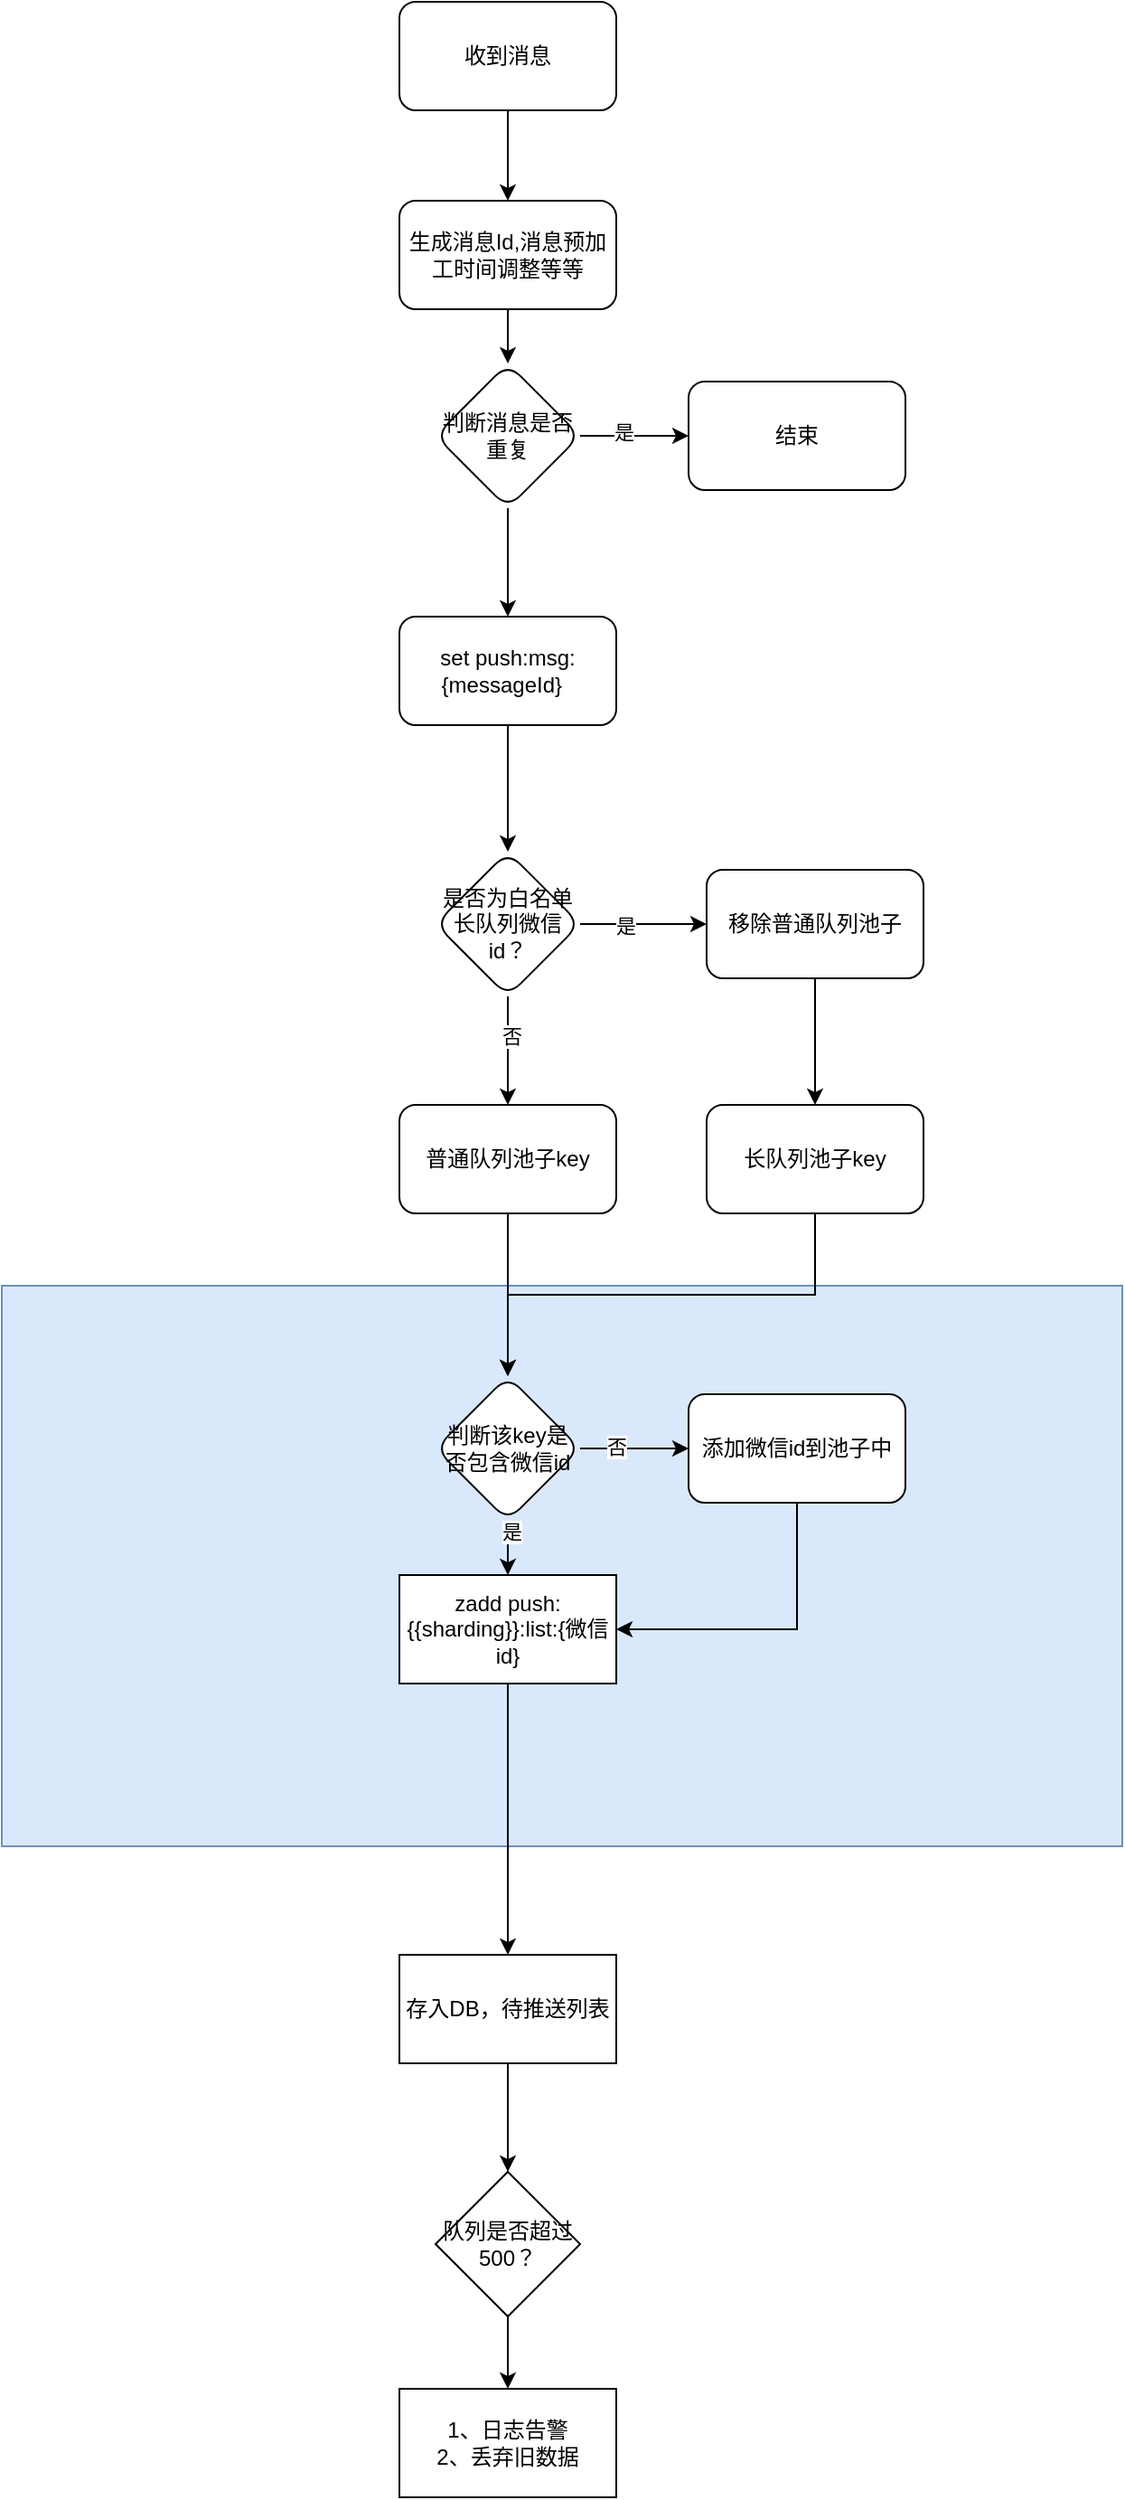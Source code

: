 <mxfile version="25.0.3">
  <diagram name="第 1 页" id="yM1FcHxh0TfIORd4exy4">
    <mxGraphModel dx="984" dy="1876" grid="1" gridSize="10" guides="1" tooltips="1" connect="1" arrows="1" fold="1" page="1" pageScale="1" pageWidth="827" pageHeight="1169" math="0" shadow="0">
      <root>
        <mxCell id="0" />
        <mxCell id="1" parent="0" />
        <mxCell id="roJMkj0LP4R8FdODdgCc-3" value="" style="rounded=0;whiteSpace=wrap;html=1;fillColor=#dae8fc;strokeColor=#6c8ebf;" parent="1" vertex="1">
          <mxGeometry x="120" y="300" width="620" height="310" as="geometry" />
        </mxCell>
        <mxCell id="spIjIB3Fh69WIwpA02LG-2" value="" style="edgeStyle=orthogonalEdgeStyle;rounded=0;orthogonalLoop=1;jettySize=auto;html=1;" parent="1" source="BucBX8Afqsv7EcoYQEeD-1" target="spIjIB3Fh69WIwpA02LG-1" edge="1">
          <mxGeometry relative="1" as="geometry" />
        </mxCell>
        <mxCell id="BucBX8Afqsv7EcoYQEeD-1" value="收到消息" style="rounded=1;whiteSpace=wrap;html=1;" parent="1" vertex="1">
          <mxGeometry x="340" y="-410" width="120" height="60" as="geometry" />
        </mxCell>
        <mxCell id="4f2BKEw60wll3AKwPojD-2" value="" style="edgeStyle=orthogonalEdgeStyle;rounded=0;orthogonalLoop=1;jettySize=auto;html=1;" edge="1" parent="1" source="spIjIB3Fh69WIwpA02LG-1" target="4f2BKEw60wll3AKwPojD-1">
          <mxGeometry relative="1" as="geometry" />
        </mxCell>
        <mxCell id="spIjIB3Fh69WIwpA02LG-1" value="生成消息Id,消息预加工时间调整等等" style="rounded=1;whiteSpace=wrap;html=1;" parent="1" vertex="1">
          <mxGeometry x="340" y="-300" width="120" height="60" as="geometry" />
        </mxCell>
        <mxCell id="5roH2hSay-TzDHHU6k5d-6" value="" style="edgeStyle=orthogonalEdgeStyle;rounded=0;orthogonalLoop=1;jettySize=auto;html=1;" parent="1" source="spIjIB3Fh69WIwpA02LG-42" target="5roH2hSay-TzDHHU6k5d-5" edge="1">
          <mxGeometry relative="1" as="geometry" />
        </mxCell>
        <mxCell id="spIjIB3Fh69WIwpA02LG-42" value="set push:msg:{messageId}&amp;nbsp;&amp;nbsp;" style="rounded=1;whiteSpace=wrap;html=1;" parent="1" vertex="1">
          <mxGeometry x="340" y="-70" width="120" height="60" as="geometry" />
        </mxCell>
        <mxCell id="5roH2hSay-TzDHHU6k5d-8" value="" style="edgeStyle=orthogonalEdgeStyle;rounded=0;orthogonalLoop=1;jettySize=auto;html=1;" parent="1" source="5roH2hSay-TzDHHU6k5d-5" target="5roH2hSay-TzDHHU6k5d-7" edge="1">
          <mxGeometry relative="1" as="geometry" />
        </mxCell>
        <mxCell id="5roH2hSay-TzDHHU6k5d-9" value="是" style="edgeLabel;html=1;align=center;verticalAlign=middle;resizable=0;points=[];" parent="5roH2hSay-TzDHHU6k5d-8" vertex="1" connectable="0">
          <mxGeometry x="-0.3" y="-1" relative="1" as="geometry">
            <mxPoint as="offset" />
          </mxGeometry>
        </mxCell>
        <mxCell id="5roH2hSay-TzDHHU6k5d-14" value="" style="edgeStyle=orthogonalEdgeStyle;rounded=0;orthogonalLoop=1;jettySize=auto;html=1;" parent="1" source="5roH2hSay-TzDHHU6k5d-5" target="5roH2hSay-TzDHHU6k5d-13" edge="1">
          <mxGeometry relative="1" as="geometry" />
        </mxCell>
        <mxCell id="5roH2hSay-TzDHHU6k5d-15" value="否" style="edgeLabel;html=1;align=center;verticalAlign=middle;resizable=0;points=[];" parent="5roH2hSay-TzDHHU6k5d-14" vertex="1" connectable="0">
          <mxGeometry x="-0.267" y="2" relative="1" as="geometry">
            <mxPoint as="offset" />
          </mxGeometry>
        </mxCell>
        <mxCell id="5roH2hSay-TzDHHU6k5d-5" value="是否为白名单长队列微信id？" style="rhombus;whiteSpace=wrap;html=1;rounded=1;" parent="1" vertex="1">
          <mxGeometry x="360" y="60" width="80" height="80" as="geometry" />
        </mxCell>
        <mxCell id="5roH2hSay-TzDHHU6k5d-17" value="" style="edgeStyle=orthogonalEdgeStyle;rounded=0;orthogonalLoop=1;jettySize=auto;html=1;" parent="1" source="5roH2hSay-TzDHHU6k5d-7" target="5roH2hSay-TzDHHU6k5d-16" edge="1">
          <mxGeometry relative="1" as="geometry" />
        </mxCell>
        <mxCell id="5roH2hSay-TzDHHU6k5d-7" value="移除普通队列池子" style="whiteSpace=wrap;html=1;rounded=1;" parent="1" vertex="1">
          <mxGeometry x="510" y="70" width="120" height="60" as="geometry" />
        </mxCell>
        <mxCell id="5roH2hSay-TzDHHU6k5d-19" value="" style="edgeStyle=orthogonalEdgeStyle;rounded=0;orthogonalLoop=1;jettySize=auto;html=1;" parent="1" source="5roH2hSay-TzDHHU6k5d-13" target="5roH2hSay-TzDHHU6k5d-18" edge="1">
          <mxGeometry relative="1" as="geometry" />
        </mxCell>
        <mxCell id="5roH2hSay-TzDHHU6k5d-13" value="普通队列池子key" style="whiteSpace=wrap;html=1;rounded=1;" parent="1" vertex="1">
          <mxGeometry x="340" y="200" width="120" height="60" as="geometry" />
        </mxCell>
        <mxCell id="5roH2hSay-TzDHHU6k5d-38" style="edgeStyle=orthogonalEdgeStyle;rounded=0;orthogonalLoop=1;jettySize=auto;html=1;exitX=0.5;exitY=1;exitDx=0;exitDy=0;entryX=0.5;entryY=0;entryDx=0;entryDy=0;" parent="1" source="5roH2hSay-TzDHHU6k5d-16" target="5roH2hSay-TzDHHU6k5d-18" edge="1">
          <mxGeometry relative="1" as="geometry" />
        </mxCell>
        <mxCell id="5roH2hSay-TzDHHU6k5d-16" value="长队列池子key" style="whiteSpace=wrap;html=1;rounded=1;" parent="1" vertex="1">
          <mxGeometry x="510" y="200" width="120" height="60" as="geometry" />
        </mxCell>
        <mxCell id="5roH2hSay-TzDHHU6k5d-21" value="" style="edgeStyle=orthogonalEdgeStyle;rounded=0;orthogonalLoop=1;jettySize=auto;html=1;" parent="1" source="5roH2hSay-TzDHHU6k5d-18" target="5roH2hSay-TzDHHU6k5d-20" edge="1">
          <mxGeometry relative="1" as="geometry" />
        </mxCell>
        <mxCell id="5roH2hSay-TzDHHU6k5d-26" value="否" style="edgeLabel;html=1;align=center;verticalAlign=middle;resizable=0;points=[];" parent="5roH2hSay-TzDHHU6k5d-21" vertex="1" connectable="0">
          <mxGeometry x="-0.333" y="1" relative="1" as="geometry">
            <mxPoint as="offset" />
          </mxGeometry>
        </mxCell>
        <mxCell id="5roH2hSay-TzDHHU6k5d-24" style="edgeStyle=orthogonalEdgeStyle;rounded=0;orthogonalLoop=1;jettySize=auto;html=1;exitX=0.5;exitY=1;exitDx=0;exitDy=0;entryX=0.5;entryY=0;entryDx=0;entryDy=0;" parent="1" source="5roH2hSay-TzDHHU6k5d-18" target="5roH2hSay-TzDHHU6k5d-22" edge="1">
          <mxGeometry relative="1" as="geometry" />
        </mxCell>
        <mxCell id="5roH2hSay-TzDHHU6k5d-27" value="是" style="edgeLabel;html=1;align=center;verticalAlign=middle;resizable=0;points=[];" parent="5roH2hSay-TzDHHU6k5d-24" vertex="1" connectable="0">
          <mxGeometry x="-0.6" y="2" relative="1" as="geometry">
            <mxPoint as="offset" />
          </mxGeometry>
        </mxCell>
        <mxCell id="5roH2hSay-TzDHHU6k5d-18" value="判断该key是否包含微信id" style="rhombus;whiteSpace=wrap;html=1;rounded=1;" parent="1" vertex="1">
          <mxGeometry x="360" y="350" width="80" height="80" as="geometry" />
        </mxCell>
        <mxCell id="5roH2hSay-TzDHHU6k5d-28" style="edgeStyle=orthogonalEdgeStyle;rounded=0;orthogonalLoop=1;jettySize=auto;html=1;exitX=0.5;exitY=1;exitDx=0;exitDy=0;entryX=1;entryY=0.5;entryDx=0;entryDy=0;" parent="1" source="5roH2hSay-TzDHHU6k5d-20" target="5roH2hSay-TzDHHU6k5d-22" edge="1">
          <mxGeometry relative="1" as="geometry" />
        </mxCell>
        <mxCell id="5roH2hSay-TzDHHU6k5d-20" value="添加微信id到池子中" style="whiteSpace=wrap;html=1;rounded=1;" parent="1" vertex="1">
          <mxGeometry x="500" y="360" width="120" height="60" as="geometry" />
        </mxCell>
        <mxCell id="5roH2hSay-TzDHHU6k5d-25" style="edgeStyle=orthogonalEdgeStyle;rounded=0;orthogonalLoop=1;jettySize=auto;html=1;exitX=0.5;exitY=1;exitDx=0;exitDy=0;entryX=0.5;entryY=0;entryDx=0;entryDy=0;" parent="1" source="5roH2hSay-TzDHHU6k5d-22" target="5roH2hSay-TzDHHU6k5d-35" edge="1">
          <mxGeometry relative="1" as="geometry">
            <mxPoint x="400" y="570" as="targetPoint" />
          </mxGeometry>
        </mxCell>
        <mxCell id="5roH2hSay-TzDHHU6k5d-22" value="zadd push:{{sharding}}:list:{微信id}" style="whiteSpace=wrap;html=1;" parent="1" vertex="1">
          <mxGeometry x="340" y="460" width="120" height="60" as="geometry" />
        </mxCell>
        <mxCell id="5roH2hSay-TzDHHU6k5d-34" value="" style="edgeStyle=orthogonalEdgeStyle;rounded=0;orthogonalLoop=1;jettySize=auto;html=1;" parent="1" source="5roH2hSay-TzDHHU6k5d-31" target="5roH2hSay-TzDHHU6k5d-33" edge="1">
          <mxGeometry relative="1" as="geometry" />
        </mxCell>
        <mxCell id="5roH2hSay-TzDHHU6k5d-31" value="队列是否超过500？" style="rhombus;whiteSpace=wrap;html=1;" parent="1" vertex="1">
          <mxGeometry x="360" y="790" width="80" height="80" as="geometry" />
        </mxCell>
        <mxCell id="5roH2hSay-TzDHHU6k5d-33" value="1、日志告警&lt;div&gt;2、丢弃旧数据&lt;/div&gt;" style="whiteSpace=wrap;html=1;" parent="1" vertex="1">
          <mxGeometry x="340" y="910" width="120" height="60" as="geometry" />
        </mxCell>
        <mxCell id="5roH2hSay-TzDHHU6k5d-37" style="edgeStyle=orthogonalEdgeStyle;rounded=0;orthogonalLoop=1;jettySize=auto;html=1;exitX=0.5;exitY=1;exitDx=0;exitDy=0;entryX=0.5;entryY=0;entryDx=0;entryDy=0;" parent="1" source="5roH2hSay-TzDHHU6k5d-35" target="5roH2hSay-TzDHHU6k5d-31" edge="1">
          <mxGeometry relative="1" as="geometry" />
        </mxCell>
        <mxCell id="5roH2hSay-TzDHHU6k5d-35" value="存入DB，待推送列表" style="whiteSpace=wrap;html=1;" parent="1" vertex="1">
          <mxGeometry x="340" y="670" width="120" height="60" as="geometry" />
        </mxCell>
        <mxCell id="4f2BKEw60wll3AKwPojD-4" value="" style="edgeStyle=orthogonalEdgeStyle;rounded=0;orthogonalLoop=1;jettySize=auto;html=1;" edge="1" parent="1" source="4f2BKEw60wll3AKwPojD-1" target="4f2BKEw60wll3AKwPojD-3">
          <mxGeometry relative="1" as="geometry" />
        </mxCell>
        <mxCell id="4f2BKEw60wll3AKwPojD-5" value="是" style="edgeLabel;html=1;align=center;verticalAlign=middle;resizable=0;points=[];" vertex="1" connectable="0" parent="4f2BKEw60wll3AKwPojD-4">
          <mxGeometry x="-0.2" y="2" relative="1" as="geometry">
            <mxPoint as="offset" />
          </mxGeometry>
        </mxCell>
        <mxCell id="4f2BKEw60wll3AKwPojD-6" value="" style="edgeStyle=orthogonalEdgeStyle;rounded=0;orthogonalLoop=1;jettySize=auto;html=1;" edge="1" parent="1" source="4f2BKEw60wll3AKwPojD-1" target="spIjIB3Fh69WIwpA02LG-42">
          <mxGeometry relative="1" as="geometry" />
        </mxCell>
        <mxCell id="4f2BKEw60wll3AKwPojD-1" value="判断消息是否重复" style="rhombus;whiteSpace=wrap;html=1;rounded=1;" vertex="1" parent="1">
          <mxGeometry x="360" y="-210" width="80" height="80" as="geometry" />
        </mxCell>
        <mxCell id="4f2BKEw60wll3AKwPojD-3" value="结束" style="whiteSpace=wrap;html=1;rounded=1;" vertex="1" parent="1">
          <mxGeometry x="500" y="-200" width="120" height="60" as="geometry" />
        </mxCell>
      </root>
    </mxGraphModel>
  </diagram>
</mxfile>
